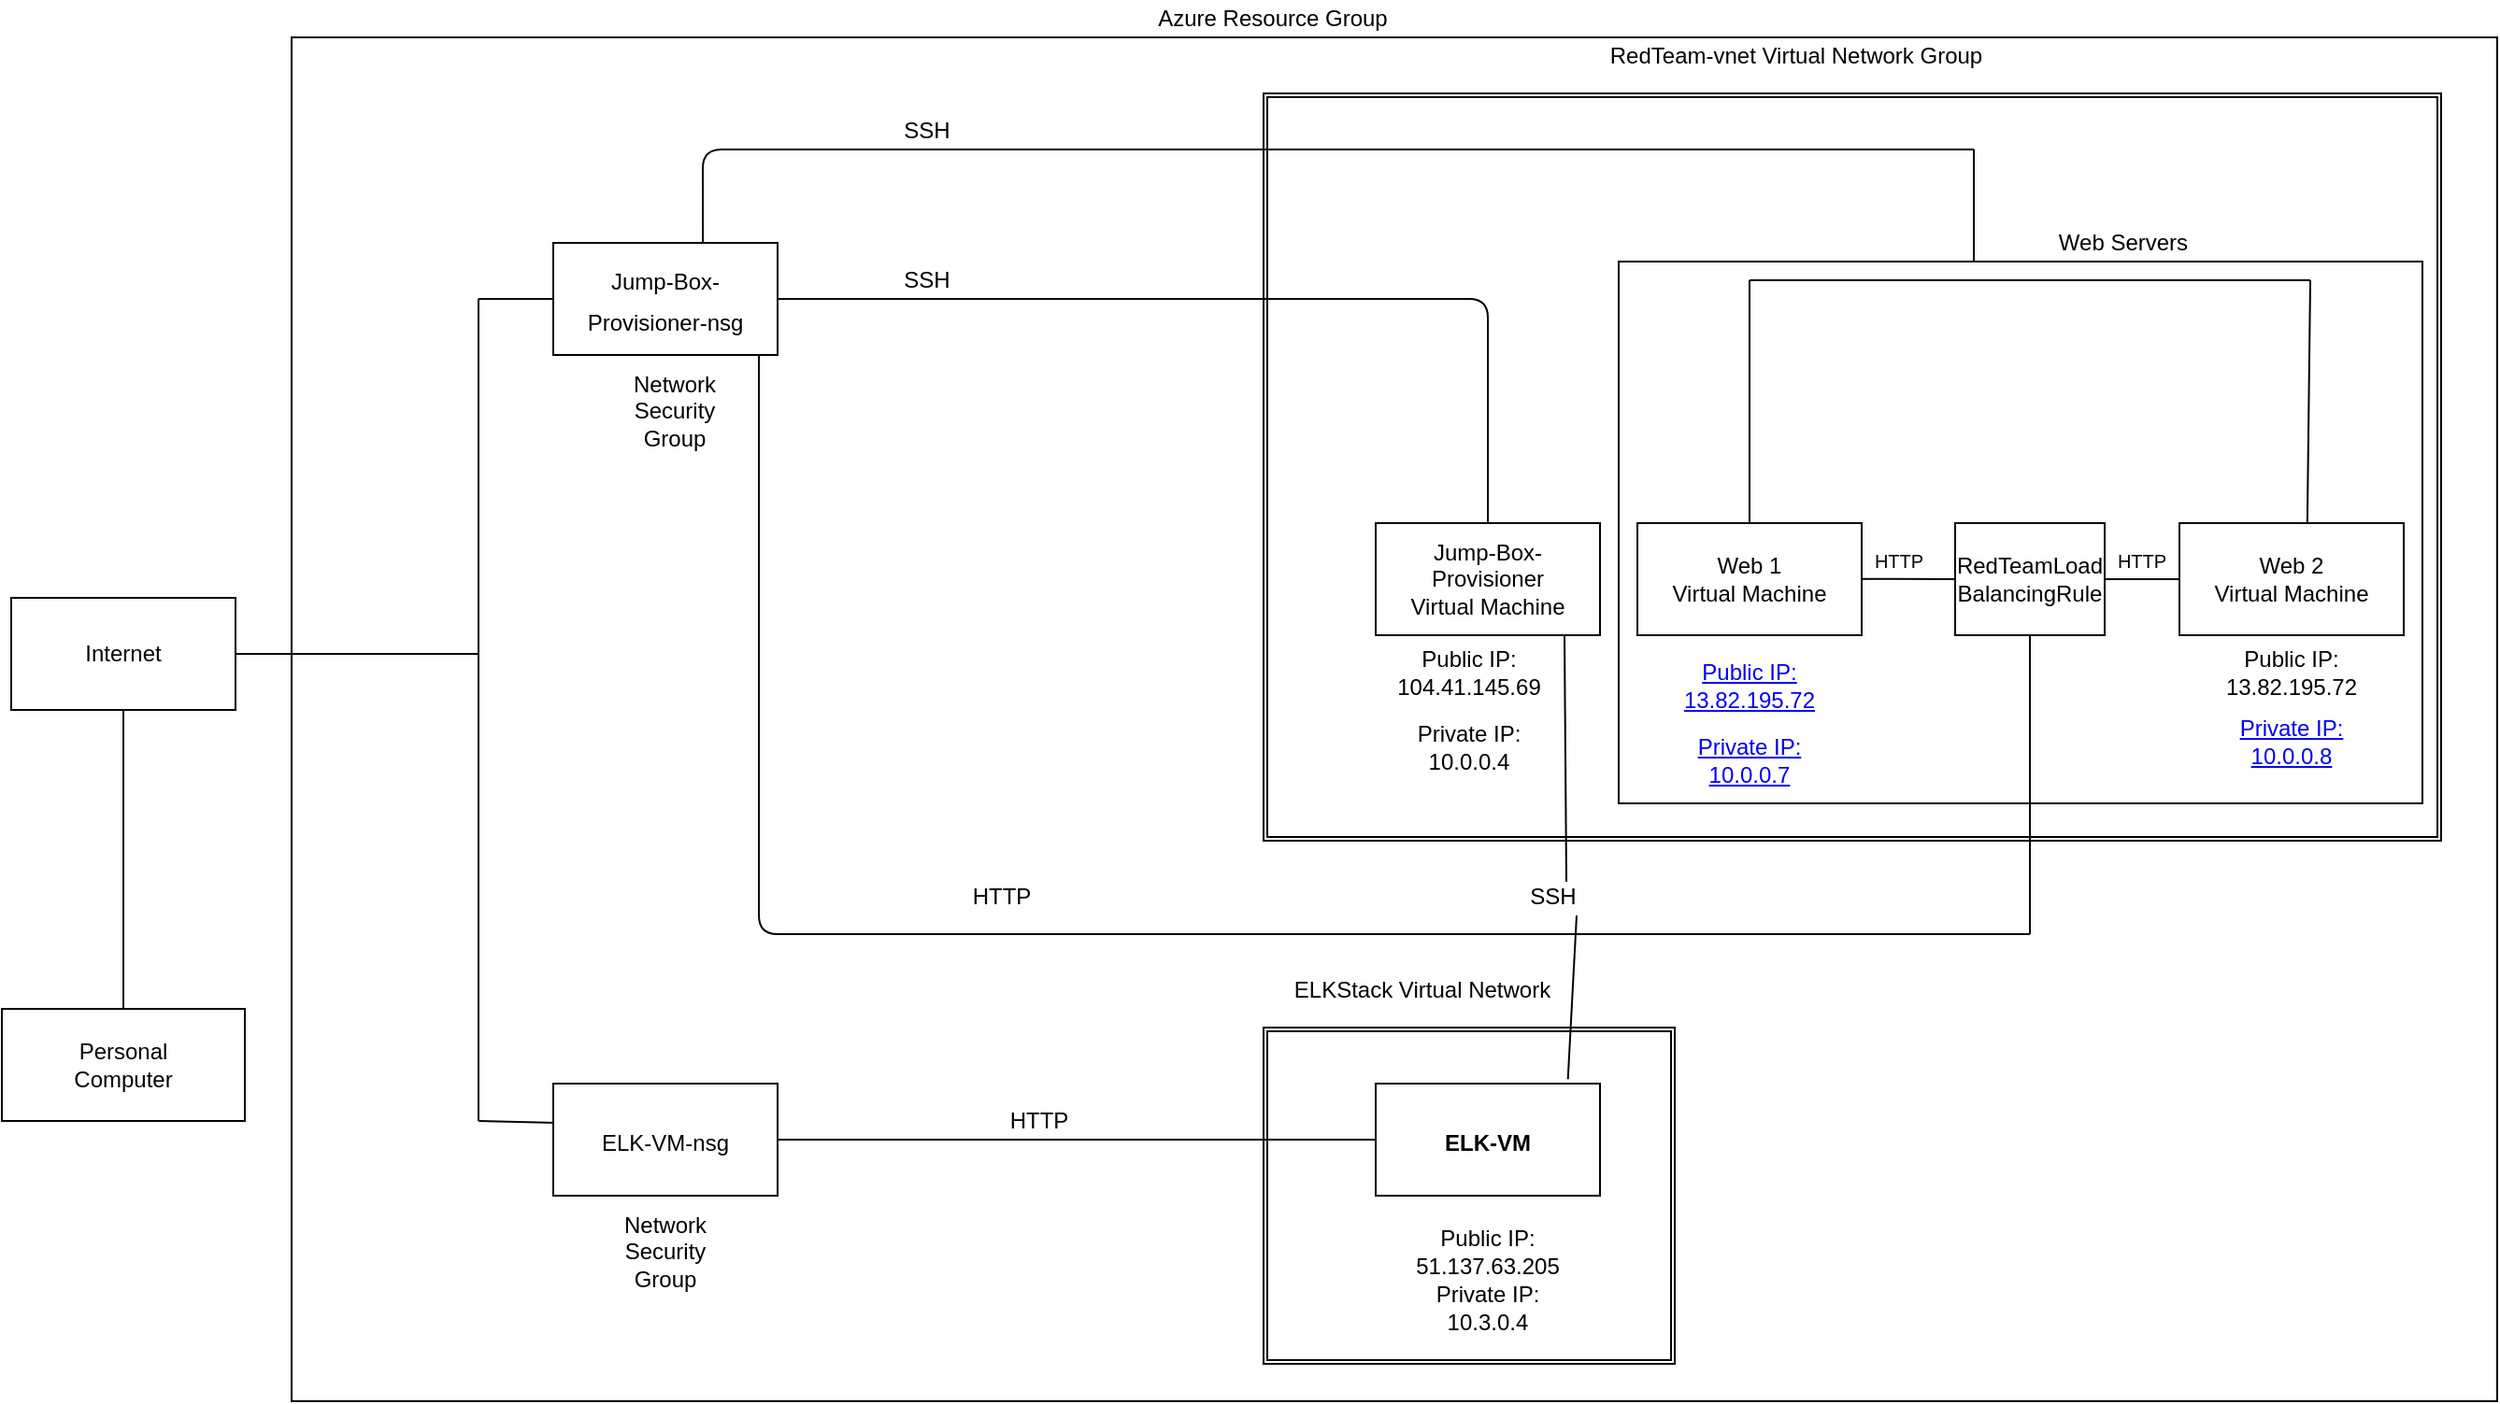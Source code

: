 <mxfile version="14.3.0" type="device"><diagram id="Je0ZhgNSQW02WtJzSYLA" name="Page-1"><mxGraphModel dx="1078" dy="575" grid="1" gridSize="10" guides="1" tooltips="1" connect="1" arrows="1" fold="1" page="1" pageScale="1" pageWidth="850" pageHeight="1100" math="0" shadow="0"><root><mxCell id="0"/><mxCell id="1" parent="0"/><mxCell id="Hz4SH6BttAv4wvONqpf8-79" value="" style="rounded=0;whiteSpace=wrap;html=1;" vertex="1" parent="1"><mxGeometry x="260" y="20" width="1180" height="730" as="geometry"/></mxCell><mxCell id="Hz4SH6BttAv4wvONqpf8-74" value="" style="shape=ext;double=1;rounded=0;whiteSpace=wrap;html=1;" vertex="1" parent="1"><mxGeometry x="780" y="50" width="630" height="400" as="geometry"/></mxCell><mxCell id="Hz4SH6BttAv4wvONqpf8-88" value="" style="rounded=0;whiteSpace=wrap;html=1;" vertex="1" parent="1"><mxGeometry x="970" y="140" width="430" height="290" as="geometry"/></mxCell><mxCell id="Hz4SH6BttAv4wvONqpf8-77" value="" style="shape=ext;double=1;rounded=0;whiteSpace=wrap;html=1;" vertex="1" parent="1"><mxGeometry x="780" y="550" width="220" height="180" as="geometry"/></mxCell><mxCell id="Hz4SH6BttAv4wvONqpf8-1" value="&lt;div&gt;Personal&lt;/div&gt;&lt;div&gt;Computer&lt;br&gt;&lt;/div&gt;" style="rounded=0;whiteSpace=wrap;html=1;" vertex="1" parent="1"><mxGeometry x="105" y="540" width="130" height="60" as="geometry"/></mxCell><mxCell id="Hz4SH6BttAv4wvONqpf8-2" value="" style="endArrow=none;html=1;exitX=0.5;exitY=0;exitDx=0;exitDy=0;" edge="1" parent="1" source="Hz4SH6BttAv4wvONqpf8-1" target="Hz4SH6BttAv4wvONqpf8-3"><mxGeometry width="50" height="50" relative="1" as="geometry"><mxPoint x="259" y="390" as="sourcePoint"/><mxPoint x="240" y="270" as="targetPoint"/></mxGeometry></mxCell><mxCell id="Hz4SH6BttAv4wvONqpf8-3" value="&lt;div&gt;Internet&lt;/div&gt;" style="rounded=0;whiteSpace=wrap;html=1;" vertex="1" parent="1"><mxGeometry x="110" y="320" width="120" height="60" as="geometry"/></mxCell><mxCell id="Hz4SH6BttAv4wvONqpf8-6" value="" style="endArrow=none;html=1;exitX=1;exitY=0.5;exitDx=0;exitDy=0;" edge="1" parent="1" source="Hz4SH6BttAv4wvONqpf8-3"><mxGeometry width="50" height="50" relative="1" as="geometry"><mxPoint x="420" y="320" as="sourcePoint"/><mxPoint x="360" y="350" as="targetPoint"/></mxGeometry></mxCell><mxCell id="Hz4SH6BttAv4wvONqpf8-7" value="" style="endArrow=none;html=1;" edge="1" parent="1"><mxGeometry width="50" height="50" relative="1" as="geometry"><mxPoint x="360" y="600" as="sourcePoint"/><mxPoint x="360" y="160" as="targetPoint"/><Array as="points"><mxPoint x="360" y="270"/></Array></mxGeometry></mxCell><mxCell id="Hz4SH6BttAv4wvONqpf8-8" value="" style="endArrow=none;html=1;" edge="1" parent="1"><mxGeometry width="50" height="50" relative="1" as="geometry"><mxPoint x="360" y="160" as="sourcePoint"/><mxPoint x="400" y="160" as="targetPoint"/></mxGeometry></mxCell><mxCell id="Hz4SH6BttAv4wvONqpf8-9" value="&lt;h2 class=&quot;fxs-blade-title-titleText msportalfx-tooltip-overflow&quot; id=&quot;b507639e-3b95-40c4-b0bf-0bfc851b347c&quot;&gt;&lt;font style=&quot;font-size: 12px&quot;&gt;&lt;span style=&quot;font-weight: normal&quot;&gt;Jump-Box-Provisioner-nsg&lt;/span&gt;&lt;/font&gt;&lt;/h2&gt;" style="rounded=0;whiteSpace=wrap;html=1;" vertex="1" parent="1"><mxGeometry x="400" y="130" width="120" height="60" as="geometry"/></mxCell><mxCell id="Hz4SH6BttAv4wvONqpf8-10" value="" style="endArrow=none;html=1;entryX=0.01;entryY=0.35;entryDx=0;entryDy=0;entryPerimeter=0;" edge="1" parent="1" target="Hz4SH6BttAv4wvONqpf8-11"><mxGeometry width="50" height="50" relative="1" as="geometry"><mxPoint x="360" y="600" as="sourcePoint"/><mxPoint x="400" y="400" as="targetPoint"/></mxGeometry></mxCell><mxCell id="Hz4SH6BttAv4wvONqpf8-11" value="&lt;font style=&quot;font-size: 12px&quot;&gt;&lt;span class=&quot;fxs-blade-header-icon&quot; id=&quot;_weave_e_3027&quot;&gt;&lt;/span&gt;&lt;/font&gt;&lt;h2 class=&quot;fxs-blade-title-titleText msportalfx-tooltip-overflow&quot; id=&quot;b507639e-3b95-40c4-b0bf-0bfc851b347c&quot;&gt;&lt;font style=&quot;font-size: 12px&quot;&gt;&lt;span style=&quot;font-weight: normal&quot;&gt;ELK-VM-nsg&lt;/span&gt;&lt;/font&gt;&lt;/h2&gt;" style="rounded=0;whiteSpace=wrap;html=1;" vertex="1" parent="1"><mxGeometry x="400" y="580" width="120" height="60" as="geometry"/></mxCell><mxCell id="Hz4SH6BttAv4wvONqpf8-12" value="" style="endArrow=none;html=1;exitX=1;exitY=0.5;exitDx=0;exitDy=0;" edge="1" parent="1" source="Hz4SH6BttAv4wvONqpf8-9" target="Hz4SH6BttAv4wvONqpf8-13"><mxGeometry width="50" height="50" relative="1" as="geometry"><mxPoint x="460" y="340" as="sourcePoint"/><mxPoint x="600" y="160" as="targetPoint"/><Array as="points"><mxPoint x="900" y="160"/></Array></mxGeometry></mxCell><mxCell id="Hz4SH6BttAv4wvONqpf8-13" value="&lt;div&gt;Jump-Box-Provisioner&lt;/div&gt;&lt;div&gt;Virtual Machine&lt;br&gt;&lt;/div&gt;" style="rounded=0;whiteSpace=wrap;html=1;" vertex="1" parent="1"><mxGeometry x="840" y="280" width="120" height="60" as="geometry"/></mxCell><mxCell id="Hz4SH6BttAv4wvONqpf8-26" value="" style="endArrow=none;html=1;exitX=0.667;exitY=0.002;exitDx=0;exitDy=0;exitPerimeter=0;" edge="1" parent="1" source="Hz4SH6BttAv4wvONqpf8-9"><mxGeometry width="50" height="50" relative="1" as="geometry"><mxPoint x="700" y="130" as="sourcePoint"/><mxPoint x="1160" y="80" as="targetPoint"/><Array as="points"><mxPoint x="480" y="80"/></Array></mxGeometry></mxCell><mxCell id="Hz4SH6BttAv4wvONqpf8-27" value="" style="endArrow=none;html=1;" edge="1" parent="1"><mxGeometry width="50" height="50" relative="1" as="geometry"><mxPoint x="1160" y="80" as="sourcePoint"/><mxPoint x="1160" y="140" as="targetPoint"/></mxGeometry></mxCell><mxCell id="Hz4SH6BttAv4wvONqpf8-28" value="" style="endArrow=none;html=1;" edge="1" parent="1"><mxGeometry width="50" height="50" relative="1" as="geometry"><mxPoint x="1340" y="150" as="sourcePoint"/><mxPoint x="1040" y="150" as="targetPoint"/></mxGeometry></mxCell><mxCell id="Hz4SH6BttAv4wvONqpf8-30" value="" style="endArrow=none;html=1;" edge="1" parent="1"><mxGeometry width="50" height="50" relative="1" as="geometry"><mxPoint x="1040" y="280" as="sourcePoint"/><mxPoint x="1040" y="150" as="targetPoint"/></mxGeometry></mxCell><mxCell id="Hz4SH6BttAv4wvONqpf8-31" value="" style="endArrow=none;html=1;exitX=0.57;exitY=0.039;exitDx=0;exitDy=0;exitPerimeter=0;" edge="1" parent="1" source="Hz4SH6BttAv4wvONqpf8-36"><mxGeometry width="50" height="50" relative="1" as="geometry"><mxPoint x="1280" y="280" as="sourcePoint"/><mxPoint x="1340" y="150" as="targetPoint"/></mxGeometry></mxCell><mxCell id="Hz4SH6BttAv4wvONqpf8-33" value="&lt;div&gt;Web 1&lt;/div&gt;&lt;div&gt;Virtual Machine&lt;/div&gt;" style="rounded=0;whiteSpace=wrap;html=1;" vertex="1" parent="1"><mxGeometry x="980" y="280" width="120" height="60" as="geometry"/></mxCell><mxCell id="Hz4SH6BttAv4wvONqpf8-36" value="&lt;div&gt;Web 2&lt;br&gt;&lt;/div&gt;&lt;div&gt;Virtual Machine&lt;/div&gt;" style="rounded=0;whiteSpace=wrap;html=1;" vertex="1" parent="1"><mxGeometry x="1270" y="280" width="120" height="60" as="geometry"/></mxCell><mxCell id="Hz4SH6BttAv4wvONqpf8-39" value="&lt;h2 class=&quot;fxs-blade-title-titleText msportalfx-tooltip-overflow&quot; id=&quot;b507639e-3b95-40c4-b0bf-0bfc851b35b6&quot;&gt;&lt;font style=&quot;font-size: 12px&quot;&gt;ELK-VM&lt;/font&gt;&lt;/h2&gt;" style="rounded=0;whiteSpace=wrap;html=1;" vertex="1" parent="1"><mxGeometry x="840" y="580" width="120" height="60" as="geometry"/></mxCell><mxCell id="Hz4SH6BttAv4wvONqpf8-40" value="" style="endArrow=none;html=1;exitX=1;exitY=0.5;exitDx=0;exitDy=0;entryX=0;entryY=0.5;entryDx=0;entryDy=0;" edge="1" parent="1" source="Hz4SH6BttAv4wvONqpf8-11" target="Hz4SH6BttAv4wvONqpf8-39"><mxGeometry width="50" height="50" relative="1" as="geometry"><mxPoint x="760" y="610" as="sourcePoint"/><mxPoint x="880" y="399.29" as="targetPoint"/></mxGeometry></mxCell><mxCell id="Hz4SH6BttAv4wvONqpf8-45" value="" style="endArrow=none;html=1;exitX=0.64;exitY=0.1;exitDx=0;exitDy=0;exitPerimeter=0;" edge="1" parent="1" source="Hz4SH6BttAv4wvONqpf8-81"><mxGeometry width="50" height="50" relative="1" as="geometry"><mxPoint x="941" y="360" as="sourcePoint"/><mxPoint x="941" y="340" as="targetPoint"/></mxGeometry></mxCell><mxCell id="Hz4SH6BttAv4wvONqpf8-52" value="RedTeam-vnet Virtual Network Group" style="text;html=1;strokeColor=none;fillColor=none;align=center;verticalAlign=middle;whiteSpace=wrap;rounded=0;" vertex="1" parent="1"><mxGeometry x="950" y="20" width="230" height="20" as="geometry"/></mxCell><mxCell id="Hz4SH6BttAv4wvONqpf8-56" value="&lt;div&gt;Network&lt;/div&gt;&lt;div&gt;Security&lt;/div&gt;&lt;div&gt;Group&lt;br&gt;&lt;/div&gt;" style="text;html=1;strokeColor=none;fillColor=none;align=center;verticalAlign=middle;whiteSpace=wrap;rounded=0;" vertex="1" parent="1"><mxGeometry x="425" y="210" width="80" height="20" as="geometry"/></mxCell><mxCell id="Hz4SH6BttAv4wvONqpf8-58" value="&lt;div&gt;Network&lt;/div&gt;&lt;div&gt;Security&lt;/div&gt;&lt;div&gt;Group&lt;br&gt;&lt;/div&gt;" style="text;html=1;strokeColor=none;fillColor=none;align=center;verticalAlign=middle;whiteSpace=wrap;rounded=0;" vertex="1" parent="1"><mxGeometry x="420" y="660" width="80" height="20" as="geometry"/></mxCell><mxCell id="Hz4SH6BttAv4wvONqpf8-59" value="&lt;div class=&quot;fxc-copyablelabel-temp-element&quot; style=&quot;font-size: 12px&quot;&gt;&lt;font style=&quot;font-size: 12px&quot;&gt;Public IP:&lt;/font&gt;&lt;/div&gt;&lt;div class=&quot;fxc-copyablelabel-temp-element&quot; style=&quot;font-size: 12px&quot;&gt;&lt;font style=&quot;font-size: 12px&quot;&gt;51.137.63.205&lt;br&gt;&lt;/font&gt;&lt;/div&gt;" style="text;html=1;strokeColor=none;fillColor=none;align=center;verticalAlign=middle;whiteSpace=wrap;rounded=0;" vertex="1" parent="1"><mxGeometry x="860" y="660" width="80" height="20" as="geometry"/></mxCell><mxCell id="Hz4SH6BttAv4wvONqpf8-60" value="&lt;div class=&quot;fxc-copyablelabel-temp-element&quot; style=&quot;font-size: 12px&quot;&gt;&lt;font style=&quot;font-size: 12px&quot;&gt;Private IP:&lt;br&gt;&lt;/font&gt;&lt;/div&gt;&lt;div class=&quot;fxc-copyablelabel-temp-element&quot; style=&quot;font-size: 12px&quot;&gt;&lt;font style=&quot;font-size: 12px&quot;&gt;10.3.0.4&lt;/font&gt;&lt;/div&gt;" style="text;html=1;strokeColor=none;fillColor=none;align=center;verticalAlign=middle;whiteSpace=wrap;rounded=0;" vertex="1" parent="1"><mxGeometry x="860" y="690" width="80" height="20" as="geometry"/></mxCell><mxCell id="Hz4SH6BttAv4wvONqpf8-61" value="&lt;br&gt;            &lt;div class=&quot;azc-formElementContainer&quot; style=&quot;font-size: 12px&quot;&gt;&lt;font style=&quot;font-size: 12px&quot;&gt;&lt;a target=&quot;_blank&quot; tabindex=&quot;0&quot; href=&quot;https://portal.azure.com/&quot;&gt;Public IP:&lt;/a&gt;&lt;/font&gt;&lt;/div&gt;&lt;div class=&quot;azc-formElementContainer&quot; style=&quot;font-size: 12px&quot;&gt;&lt;font style=&quot;font-size: 12px&quot;&gt;&lt;a target=&quot;_blank&quot; tabindex=&quot;0&quot; href=&quot;https://portal.azure.com/&quot;&gt;13.82.195.72&lt;/a&gt;&lt;/font&gt;&lt;/div&gt;" style="text;html=1;strokeColor=none;fillColor=none;align=center;verticalAlign=middle;whiteSpace=wrap;rounded=0;" vertex="1" parent="1"><mxGeometry x="1000" y="350" width="80" height="20" as="geometry"/></mxCell><mxCell id="Hz4SH6BttAv4wvONqpf8-62" value="&lt;div class=&quot;fxc-copyablelabel-temp-element&quot; style=&quot;font-size: 12px&quot;&gt;&lt;font style=&quot;font-size: 12px&quot;&gt;Private IP:&lt;br&gt;&lt;/font&gt;&lt;/div&gt;&lt;div class=&quot;fxc-copyablelabel-temp-element&quot; style=&quot;font-size: 12px&quot;&gt;&lt;font style=&quot;font-size: 12px&quot;&gt;10.0.0.4&lt;/font&gt;&lt;/div&gt;" style="text;html=1;strokeColor=none;fillColor=none;align=center;verticalAlign=middle;whiteSpace=wrap;rounded=0;" vertex="1" parent="1"><mxGeometry x="850" y="390" width="80" height="20" as="geometry"/></mxCell><mxCell id="Hz4SH6BttAv4wvONqpf8-63" value="&lt;div class=&quot;fxc-copyablelabel-temp-element&quot; style=&quot;font-size: 12px&quot;&gt;&lt;font style=&quot;font-size: 12px&quot;&gt;Public IP:&lt;br&gt;&lt;/font&gt;&lt;/div&gt;&lt;div class=&quot;fxc-copyablelabel-temp-element&quot; style=&quot;font-size: 12px&quot;&gt;&lt;font style=&quot;font-size: 12px&quot;&gt;104.41.145.69&lt;/font&gt;&lt;/div&gt;" style="text;html=1;strokeColor=none;fillColor=none;align=center;verticalAlign=middle;whiteSpace=wrap;rounded=0;" vertex="1" parent="1"><mxGeometry x="850" y="350" width="80" height="20" as="geometry"/></mxCell><mxCell id="Hz4SH6BttAv4wvONqpf8-67" value="&lt;br&gt;            &lt;div class=&quot;azc-formElementContainer&quot; style=&quot;font-size: 12px&quot;&gt;&lt;font style=&quot;font-size: 12px&quot;&gt;&lt;a target=&quot;_blank&quot; tabindex=&quot;0&quot; href=&quot;https://portal.azure.com/&quot;&gt;Private IP:&lt;/a&gt;&lt;/font&gt;&lt;/div&gt;&lt;div class=&quot;azc-formElementContainer&quot; style=&quot;font-size: 12px&quot;&gt;&lt;font style=&quot;font-size: 12px&quot;&gt;&lt;a target=&quot;_blank&quot; tabindex=&quot;0&quot; href=&quot;https://portal.azure.com/&quot;&gt;10.0.0.8&lt;/a&gt;&lt;/font&gt;&lt;/div&gt;" style="text;html=1;strokeColor=none;fillColor=none;align=center;verticalAlign=middle;whiteSpace=wrap;rounded=0;" vertex="1" parent="1"><mxGeometry x="1290" y="380" width="80" height="20" as="geometry"/></mxCell><mxCell id="Hz4SH6BttAv4wvONqpf8-69" value="&lt;div class=&quot;fxc-copyablelabel-temp-element&quot;&gt;Public IP:&lt;/div&gt;&lt;div class=&quot;fxc-copyablelabel-temp-element&quot;&gt;13.82.195.72&lt;/div&gt;" style="text;html=1;strokeColor=none;fillColor=none;align=center;verticalAlign=middle;whiteSpace=wrap;rounded=0;" vertex="1" parent="1"><mxGeometry x="1290" y="350" width="80" height="20" as="geometry"/></mxCell><mxCell id="Hz4SH6BttAv4wvONqpf8-70" value="&lt;br&gt;            &lt;div class=&quot;azc-formElementContainer&quot; style=&quot;font-size: 12px&quot;&gt;&lt;font style=&quot;font-size: 12px&quot;&gt;&lt;a target=&quot;_blank&quot; tabindex=&quot;0&quot; href=&quot;https://portal.azure.com/&quot;&gt;Private IP:&lt;/a&gt;&lt;/font&gt;&lt;/div&gt;&lt;div class=&quot;azc-formElementContainer&quot; style=&quot;font-size: 12px&quot;&gt;&lt;font style=&quot;font-size: 12px&quot;&gt;&lt;a target=&quot;_blank&quot; tabindex=&quot;0&quot; href=&quot;https://portal.azure.com/&quot;&gt;10.0.0.7&lt;/a&gt;&lt;/font&gt;&lt;/div&gt;" style="text;html=1;strokeColor=none;fillColor=none;align=center;verticalAlign=middle;whiteSpace=wrap;rounded=0;" vertex="1" parent="1"><mxGeometry x="1000" y="390" width="80" height="20" as="geometry"/></mxCell><mxCell id="Hz4SH6BttAv4wvONqpf8-75" value="ELKStack Virtual Network" style="text;html=1;strokeColor=none;fillColor=none;align=center;verticalAlign=middle;whiteSpace=wrap;rounded=0;" vertex="1" parent="1"><mxGeometry x="770" y="520" width="190" height="20" as="geometry"/></mxCell><mxCell id="Hz4SH6BttAv4wvONqpf8-76" value="SSH" style="text;html=1;strokeColor=none;fillColor=none;align=center;verticalAlign=middle;whiteSpace=wrap;rounded=0;" vertex="1" parent="1"><mxGeometry x="560" y="60" width="80" height="20" as="geometry"/></mxCell><mxCell id="Hz4SH6BttAv4wvONqpf8-80" value="Azure Resource Group" style="text;html=1;strokeColor=none;fillColor=none;align=center;verticalAlign=middle;whiteSpace=wrap;rounded=0;" vertex="1" parent="1"><mxGeometry x="700" width="170" height="20" as="geometry"/></mxCell><mxCell id="Hz4SH6BttAv4wvONqpf8-82" value="SSH" style="text;html=1;strokeColor=none;fillColor=none;align=center;verticalAlign=middle;whiteSpace=wrap;rounded=0;" vertex="1" parent="1"><mxGeometry x="560" y="140" width="80" height="20" as="geometry"/></mxCell><mxCell id="Hz4SH6BttAv4wvONqpf8-90" value="Web Servers" style="text;html=1;strokeColor=none;fillColor=none;align=center;verticalAlign=middle;whiteSpace=wrap;rounded=0;" vertex="1" parent="1"><mxGeometry x="1180" y="120" width="120" height="20" as="geometry"/></mxCell><mxCell id="Hz4SH6BttAv4wvONqpf8-91" value="&lt;div&gt;RedTeamLoad&lt;/div&gt;&lt;div&gt;BalancingRule&lt;/div&gt;" style="rounded=0;whiteSpace=wrap;html=1;" vertex="1" parent="1"><mxGeometry x="1150" y="280" width="80" height="60" as="geometry"/></mxCell><mxCell id="Hz4SH6BttAv4wvONqpf8-92" value="" style="endArrow=none;html=1;exitX=0;exitY=0.5;exitDx=0;exitDy=0;" edge="1" parent="1" source="Hz4SH6BttAv4wvONqpf8-36"><mxGeometry width="50" height="50" relative="1" as="geometry"><mxPoint x="1140" y="360" as="sourcePoint"/><mxPoint x="1230" y="310" as="targetPoint"/></mxGeometry></mxCell><mxCell id="Hz4SH6BttAv4wvONqpf8-93" value="" style="endArrow=none;html=1;exitX=0;exitY=0.5;exitDx=0;exitDy=0;" edge="1" parent="1" source="Hz4SH6BttAv4wvONqpf8-91"><mxGeometry width="50" height="50" relative="1" as="geometry"><mxPoint x="1130" y="309.86" as="sourcePoint"/><mxPoint x="1100" y="309.86" as="targetPoint"/></mxGeometry></mxCell><mxCell id="Hz4SH6BttAv4wvONqpf8-97" value="&lt;font style=&quot;font-size: 10px&quot;&gt;HTTP&lt;/font&gt;" style="text;html=1;strokeColor=none;fillColor=none;align=center;verticalAlign=middle;whiteSpace=wrap;rounded=0;" vertex="1" parent="1"><mxGeometry x="1100" y="290" width="40" height="20" as="geometry"/></mxCell><mxCell id="Hz4SH6BttAv4wvONqpf8-98" value="&lt;font style=&quot;font-size: 10px&quot;&gt;HTTP&lt;/font&gt;" style="text;html=1;strokeColor=none;fillColor=none;align=center;verticalAlign=middle;whiteSpace=wrap;rounded=0;" vertex="1" parent="1"><mxGeometry x="1230" y="290" width="40" height="20" as="geometry"/></mxCell><mxCell id="Hz4SH6BttAv4wvONqpf8-102" value="HTTP" style="text;html=1;strokeColor=none;fillColor=none;align=center;verticalAlign=middle;whiteSpace=wrap;rounded=0;" vertex="1" parent="1"><mxGeometry x="640" y="590" width="40" height="20" as="geometry"/></mxCell><mxCell id="Hz4SH6BttAv4wvONqpf8-100" value="" style="endArrow=none;html=1;" edge="1" parent="1"><mxGeometry width="50" height="50" relative="1" as="geometry"><mxPoint x="1190" y="500" as="sourcePoint"/><mxPoint x="510" y="190" as="targetPoint"/><Array as="points"><mxPoint x="510" y="500"/></Array></mxGeometry></mxCell><mxCell id="Hz4SH6BttAv4wvONqpf8-103" value="" style="endArrow=none;html=1;entryX=0.5;entryY=1;entryDx=0;entryDy=0;" edge="1" parent="1" target="Hz4SH6BttAv4wvONqpf8-91"><mxGeometry width="50" height="50" relative="1" as="geometry"><mxPoint x="1190" y="500" as="sourcePoint"/><mxPoint x="870" y="440" as="targetPoint"/></mxGeometry></mxCell><mxCell id="Hz4SH6BttAv4wvONqpf8-81" value="SSH" style="text;html=1;strokeColor=none;fillColor=none;align=center;verticalAlign=middle;whiteSpace=wrap;rounded=0;" vertex="1" parent="1"><mxGeometry x="910" y="470" width="50" height="20" as="geometry"/></mxCell><mxCell id="Hz4SH6BttAv4wvONqpf8-105" value="" style="endArrow=none;html=1;exitX=0.857;exitY=-0.04;exitDx=0;exitDy=0;exitPerimeter=0;entryX=0.75;entryY=1;entryDx=0;entryDy=0;" edge="1" parent="1" source="Hz4SH6BttAv4wvONqpf8-39" target="Hz4SH6BttAv4wvONqpf8-81"><mxGeometry width="50" height="50" relative="1" as="geometry"><mxPoint x="942.84" y="577.6" as="sourcePoint"/><mxPoint x="941" y="340" as="targetPoint"/></mxGeometry></mxCell><mxCell id="Hz4SH6BttAv4wvONqpf8-106" value="HTTP" style="text;html=1;strokeColor=none;fillColor=none;align=center;verticalAlign=middle;whiteSpace=wrap;rounded=0;" vertex="1" parent="1"><mxGeometry x="620" y="470" width="40" height="20" as="geometry"/></mxCell></root></mxGraphModel></diagram></mxfile>